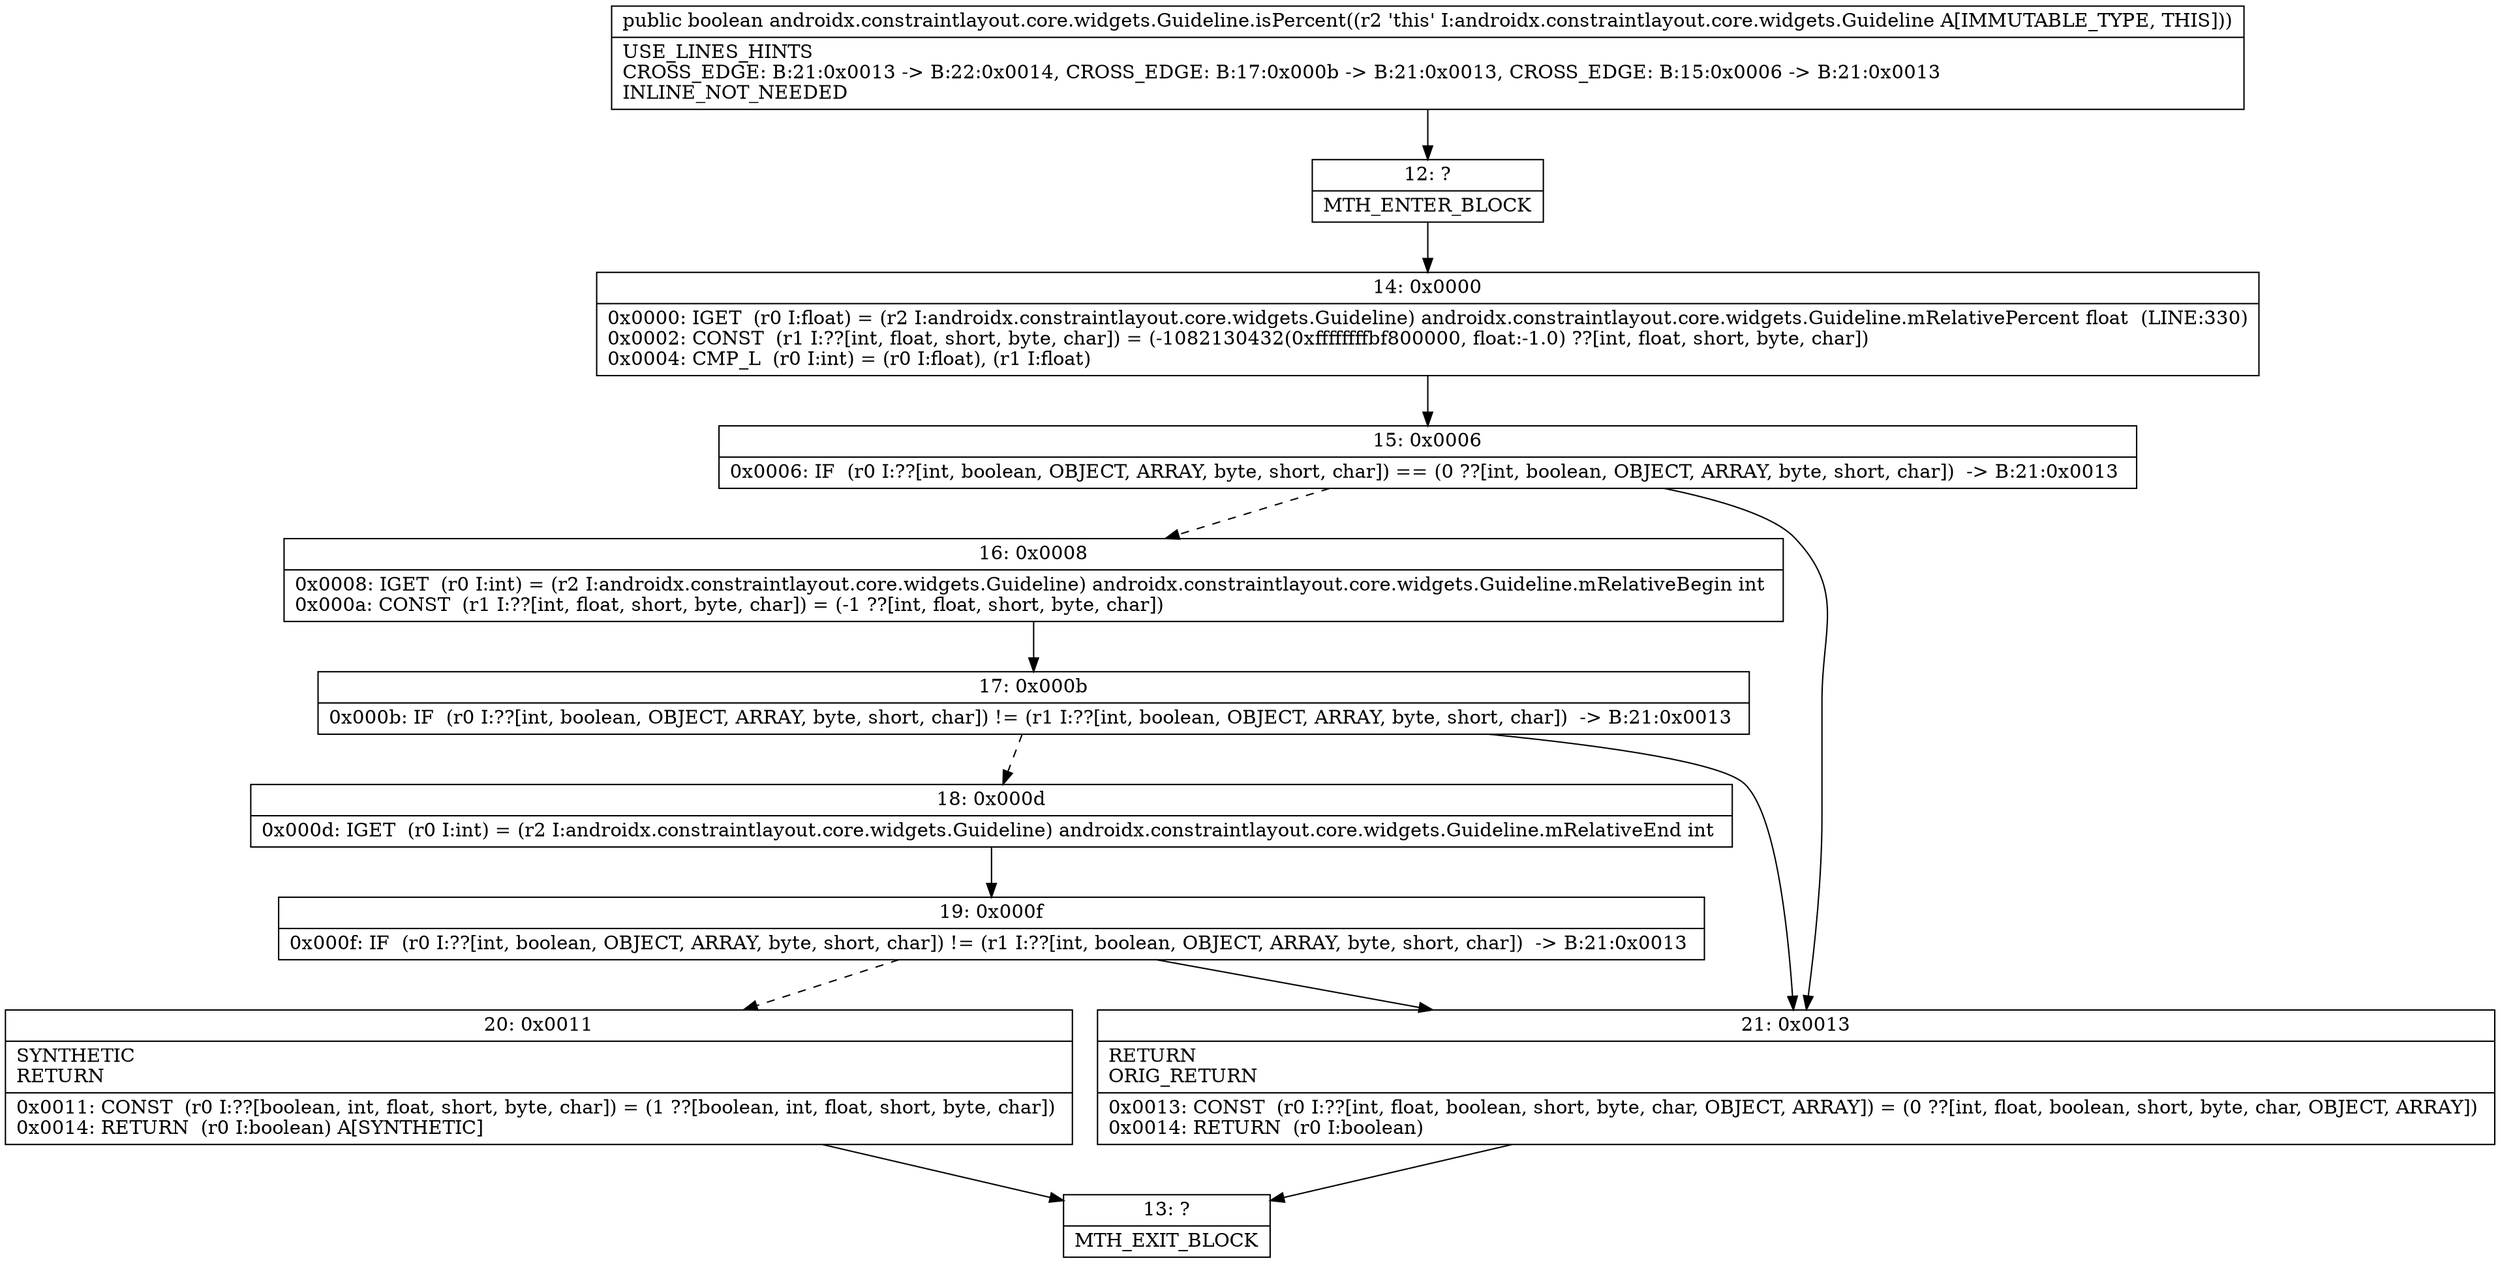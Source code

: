 digraph "CFG forandroidx.constraintlayout.core.widgets.Guideline.isPercent()Z" {
Node_12 [shape=record,label="{12\:\ ?|MTH_ENTER_BLOCK\l}"];
Node_14 [shape=record,label="{14\:\ 0x0000|0x0000: IGET  (r0 I:float) = (r2 I:androidx.constraintlayout.core.widgets.Guideline) androidx.constraintlayout.core.widgets.Guideline.mRelativePercent float  (LINE:330)\l0x0002: CONST  (r1 I:??[int, float, short, byte, char]) = (\-1082130432(0xffffffffbf800000, float:\-1.0) ??[int, float, short, byte, char]) \l0x0004: CMP_L  (r0 I:int) = (r0 I:float), (r1 I:float) \l}"];
Node_15 [shape=record,label="{15\:\ 0x0006|0x0006: IF  (r0 I:??[int, boolean, OBJECT, ARRAY, byte, short, char]) == (0 ??[int, boolean, OBJECT, ARRAY, byte, short, char])  \-\> B:21:0x0013 \l}"];
Node_16 [shape=record,label="{16\:\ 0x0008|0x0008: IGET  (r0 I:int) = (r2 I:androidx.constraintlayout.core.widgets.Guideline) androidx.constraintlayout.core.widgets.Guideline.mRelativeBegin int \l0x000a: CONST  (r1 I:??[int, float, short, byte, char]) = (\-1 ??[int, float, short, byte, char]) \l}"];
Node_17 [shape=record,label="{17\:\ 0x000b|0x000b: IF  (r0 I:??[int, boolean, OBJECT, ARRAY, byte, short, char]) != (r1 I:??[int, boolean, OBJECT, ARRAY, byte, short, char])  \-\> B:21:0x0013 \l}"];
Node_18 [shape=record,label="{18\:\ 0x000d|0x000d: IGET  (r0 I:int) = (r2 I:androidx.constraintlayout.core.widgets.Guideline) androidx.constraintlayout.core.widgets.Guideline.mRelativeEnd int \l}"];
Node_19 [shape=record,label="{19\:\ 0x000f|0x000f: IF  (r0 I:??[int, boolean, OBJECT, ARRAY, byte, short, char]) != (r1 I:??[int, boolean, OBJECT, ARRAY, byte, short, char])  \-\> B:21:0x0013 \l}"];
Node_20 [shape=record,label="{20\:\ 0x0011|SYNTHETIC\lRETURN\l|0x0011: CONST  (r0 I:??[boolean, int, float, short, byte, char]) = (1 ??[boolean, int, float, short, byte, char]) \l0x0014: RETURN  (r0 I:boolean) A[SYNTHETIC]\l}"];
Node_13 [shape=record,label="{13\:\ ?|MTH_EXIT_BLOCK\l}"];
Node_21 [shape=record,label="{21\:\ 0x0013|RETURN\lORIG_RETURN\l|0x0013: CONST  (r0 I:??[int, float, boolean, short, byte, char, OBJECT, ARRAY]) = (0 ??[int, float, boolean, short, byte, char, OBJECT, ARRAY]) \l0x0014: RETURN  (r0 I:boolean) \l}"];
MethodNode[shape=record,label="{public boolean androidx.constraintlayout.core.widgets.Guideline.isPercent((r2 'this' I:androidx.constraintlayout.core.widgets.Guideline A[IMMUTABLE_TYPE, THIS]))  | USE_LINES_HINTS\lCROSS_EDGE: B:21:0x0013 \-\> B:22:0x0014, CROSS_EDGE: B:17:0x000b \-\> B:21:0x0013, CROSS_EDGE: B:15:0x0006 \-\> B:21:0x0013\lINLINE_NOT_NEEDED\l}"];
MethodNode -> Node_12;Node_12 -> Node_14;
Node_14 -> Node_15;
Node_15 -> Node_16[style=dashed];
Node_15 -> Node_21;
Node_16 -> Node_17;
Node_17 -> Node_18[style=dashed];
Node_17 -> Node_21;
Node_18 -> Node_19;
Node_19 -> Node_20[style=dashed];
Node_19 -> Node_21;
Node_20 -> Node_13;
Node_21 -> Node_13;
}

